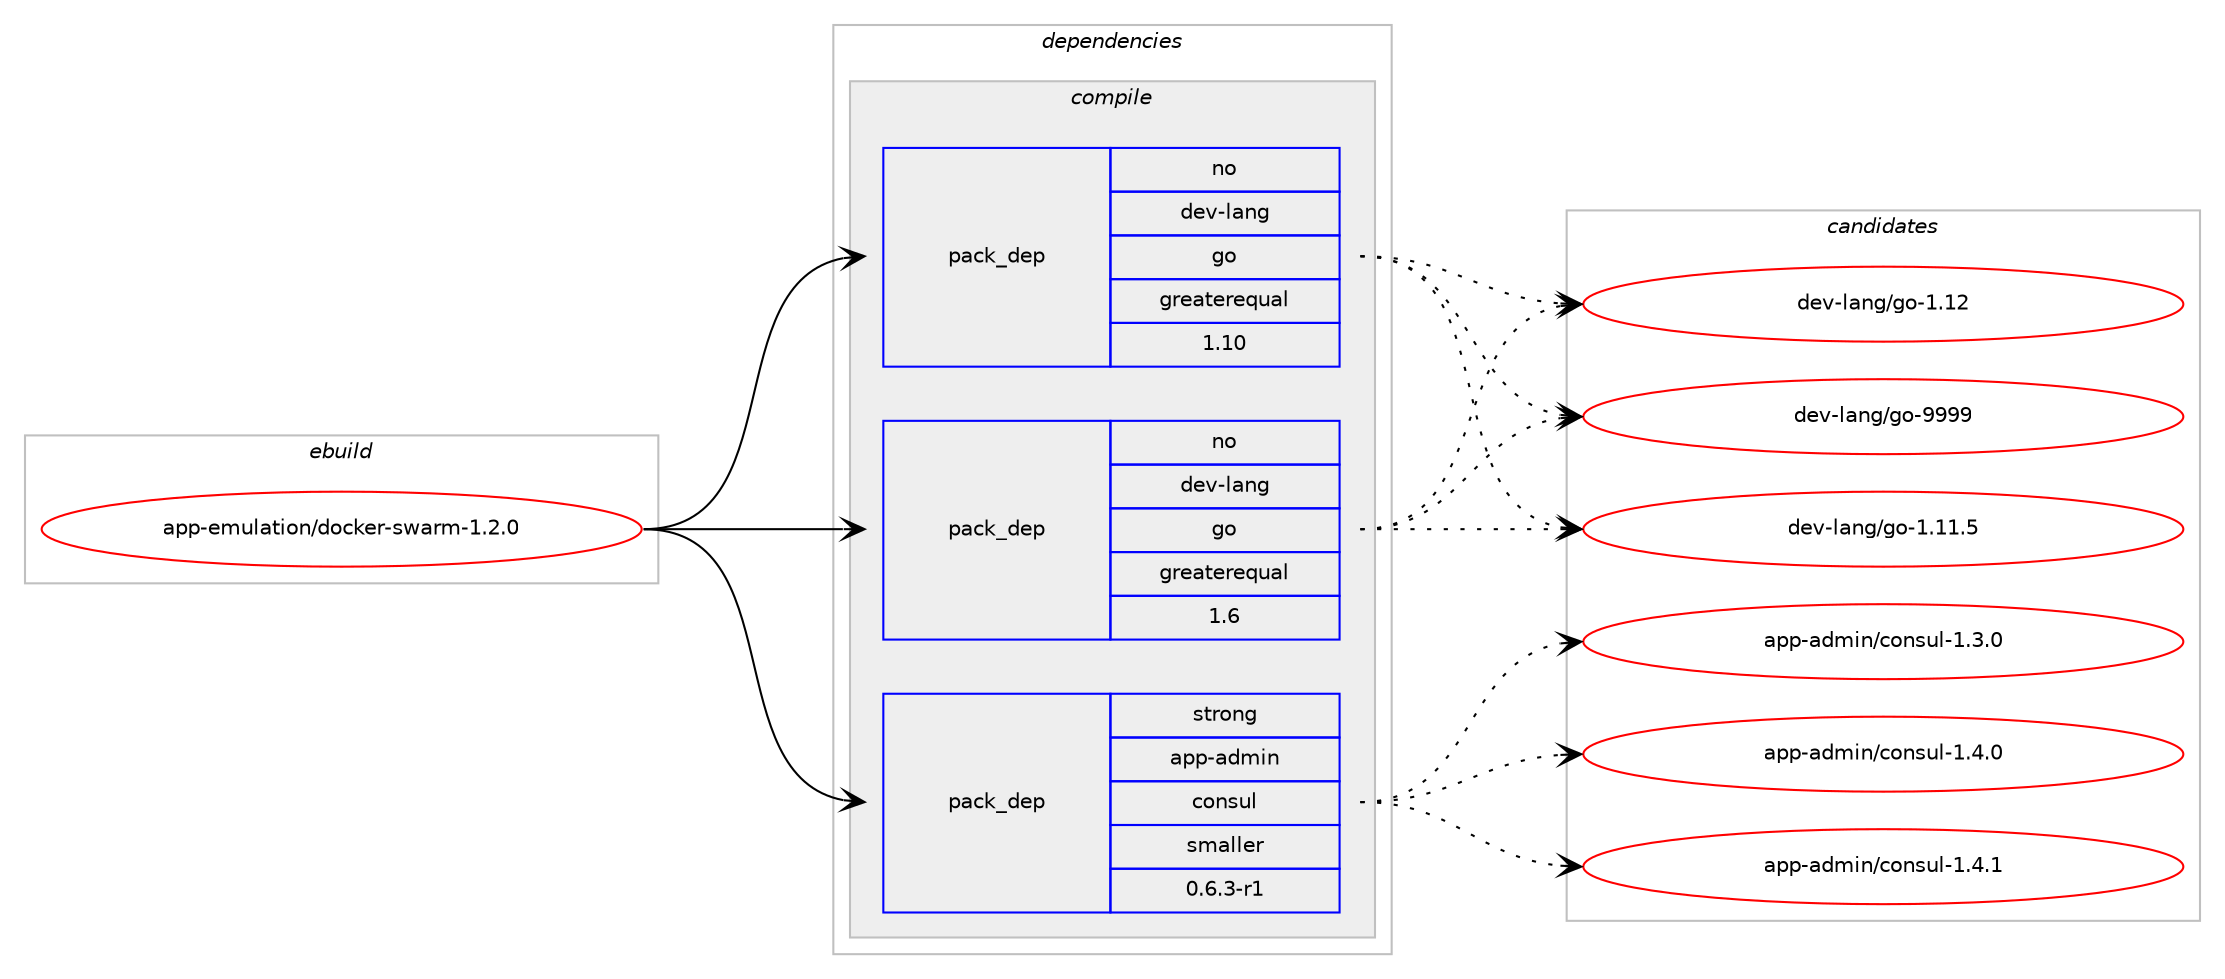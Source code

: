 digraph prolog {

# *************
# Graph options
# *************

newrank=true;
concentrate=true;
compound=true;
graph [rankdir=LR,fontname=Helvetica,fontsize=10,ranksep=1.5];#, ranksep=2.5, nodesep=0.2];
edge  [arrowhead=vee];
node  [fontname=Helvetica,fontsize=10];

# **********
# The ebuild
# **********

subgraph cluster_leftcol {
color=gray;
rank=same;
label=<<i>ebuild</i>>;
id [label="app-emulation/docker-swarm-1.2.0", color=red, width=4, href="../app-emulation/docker-swarm-1.2.0.svg"];
}

# ****************
# The dependencies
# ****************

subgraph cluster_midcol {
color=gray;
label=<<i>dependencies</i>>;
subgraph cluster_compile {
fillcolor="#eeeeee";
style=filled;
label=<<i>compile</i>>;
subgraph pack915268 {
dependency1285133 [label=<<TABLE BORDER="0" CELLBORDER="1" CELLSPACING="0" CELLPADDING="4" WIDTH="220"><TR><TD ROWSPAN="6" CELLPADDING="30">pack_dep</TD></TR><TR><TD WIDTH="110">no</TD></TR><TR><TD>dev-lang</TD></TR><TR><TD>go</TD></TR><TR><TD>greaterequal</TD></TR><TR><TD>1.10</TD></TR></TABLE>>, shape=none, color=blue];
}
id:e -> dependency1285133:w [weight=20,style="solid",arrowhead="vee"];
subgraph pack915269 {
dependency1285134 [label=<<TABLE BORDER="0" CELLBORDER="1" CELLSPACING="0" CELLPADDING="4" WIDTH="220"><TR><TD ROWSPAN="6" CELLPADDING="30">pack_dep</TD></TR><TR><TD WIDTH="110">no</TD></TR><TR><TD>dev-lang</TD></TR><TR><TD>go</TD></TR><TR><TD>greaterequal</TD></TR><TR><TD>1.6</TD></TR></TABLE>>, shape=none, color=blue];
}
id:e -> dependency1285134:w [weight=20,style="solid",arrowhead="vee"];
subgraph pack915270 {
dependency1285135 [label=<<TABLE BORDER="0" CELLBORDER="1" CELLSPACING="0" CELLPADDING="4" WIDTH="220"><TR><TD ROWSPAN="6" CELLPADDING="30">pack_dep</TD></TR><TR><TD WIDTH="110">strong</TD></TR><TR><TD>app-admin</TD></TR><TR><TD>consul</TD></TR><TR><TD>smaller</TD></TR><TR><TD>0.6.3-r1</TD></TR></TABLE>>, shape=none, color=blue];
}
id:e -> dependency1285135:w [weight=20,style="solid",arrowhead="vee"];
}
subgraph cluster_compileandrun {
fillcolor="#eeeeee";
style=filled;
label=<<i>compile and run</i>>;
}
subgraph cluster_run {
fillcolor="#eeeeee";
style=filled;
label=<<i>run</i>>;
}
}

# **************
# The candidates
# **************

subgraph cluster_choices {
rank=same;
color=gray;
label=<<i>candidates</i>>;

subgraph choice915268 {
color=black;
nodesep=1;
choice10010111845108971101034710311145494649494653 [label="dev-lang/go-1.11.5", color=red, width=4,href="../dev-lang/go-1.11.5.svg"];
choice1001011184510897110103471031114549464950 [label="dev-lang/go-1.12", color=red, width=4,href="../dev-lang/go-1.12.svg"];
choice1001011184510897110103471031114557575757 [label="dev-lang/go-9999", color=red, width=4,href="../dev-lang/go-9999.svg"];
dependency1285133:e -> choice10010111845108971101034710311145494649494653:w [style=dotted,weight="100"];
dependency1285133:e -> choice1001011184510897110103471031114549464950:w [style=dotted,weight="100"];
dependency1285133:e -> choice1001011184510897110103471031114557575757:w [style=dotted,weight="100"];
}
subgraph choice915269 {
color=black;
nodesep=1;
choice10010111845108971101034710311145494649494653 [label="dev-lang/go-1.11.5", color=red, width=4,href="../dev-lang/go-1.11.5.svg"];
choice1001011184510897110103471031114549464950 [label="dev-lang/go-1.12", color=red, width=4,href="../dev-lang/go-1.12.svg"];
choice1001011184510897110103471031114557575757 [label="dev-lang/go-9999", color=red, width=4,href="../dev-lang/go-9999.svg"];
dependency1285134:e -> choice10010111845108971101034710311145494649494653:w [style=dotted,weight="100"];
dependency1285134:e -> choice1001011184510897110103471031114549464950:w [style=dotted,weight="100"];
dependency1285134:e -> choice1001011184510897110103471031114557575757:w [style=dotted,weight="100"];
}
subgraph choice915270 {
color=black;
nodesep=1;
choice9711211245971001091051104799111110115117108454946514648 [label="app-admin/consul-1.3.0", color=red, width=4,href="../app-admin/consul-1.3.0.svg"];
choice9711211245971001091051104799111110115117108454946524648 [label="app-admin/consul-1.4.0", color=red, width=4,href="../app-admin/consul-1.4.0.svg"];
choice9711211245971001091051104799111110115117108454946524649 [label="app-admin/consul-1.4.1", color=red, width=4,href="../app-admin/consul-1.4.1.svg"];
dependency1285135:e -> choice9711211245971001091051104799111110115117108454946514648:w [style=dotted,weight="100"];
dependency1285135:e -> choice9711211245971001091051104799111110115117108454946524648:w [style=dotted,weight="100"];
dependency1285135:e -> choice9711211245971001091051104799111110115117108454946524649:w [style=dotted,weight="100"];
}
}

}
